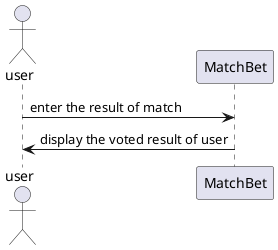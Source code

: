 @startuml
actor user as u
participant MatchBet as m
u -> m: enter the result of match
m -> u: display the voted result of user
@enduml